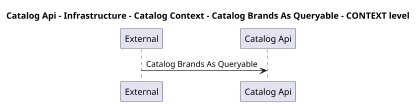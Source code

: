 @startuml
skinparam dpi 60

title Catalog Api - Infrastructure - Catalog Context - Catalog Brands As Queryable - CONTEXT level

participant "External" as C4InterFlow.SoftwareSystems.ExternalSystem
participant "Catalog Api" as dotnet.eShop.Architecture.SoftwareSystems.CatalogApi

C4InterFlow.SoftwareSystems.ExternalSystem -> dotnet.eShop.Architecture.SoftwareSystems.CatalogApi : Catalog Brands As Queryable


@enduml
